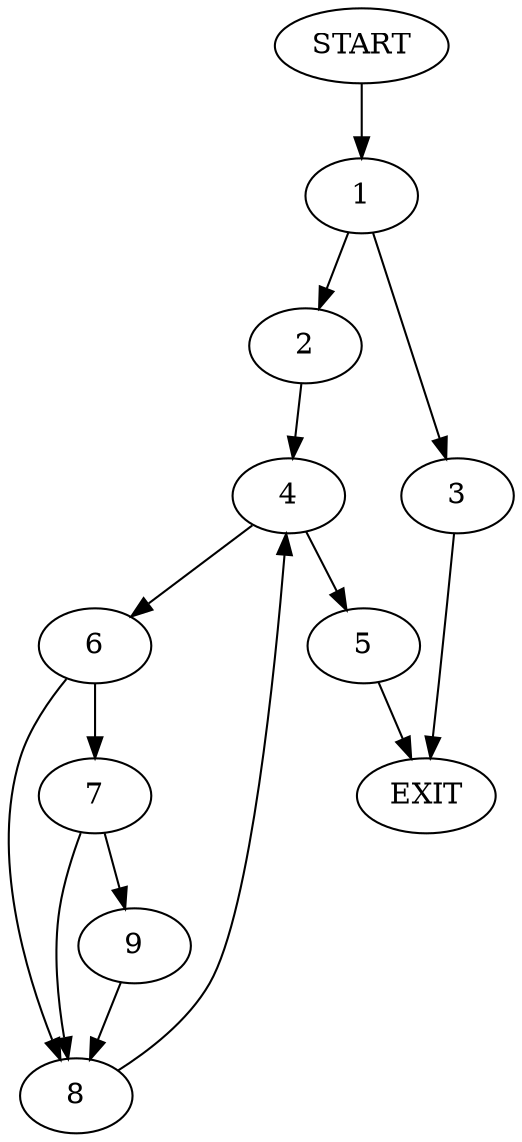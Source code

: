 digraph {
0 [label="START"]
10 [label="EXIT"]
0 -> 1
1 -> 2
1 -> 3
2 -> 4
3 -> 10
4 -> 5
4 -> 6
5 -> 10
6 -> 7
6 -> 8
7 -> 8
7 -> 9
8 -> 4
9 -> 8
}
